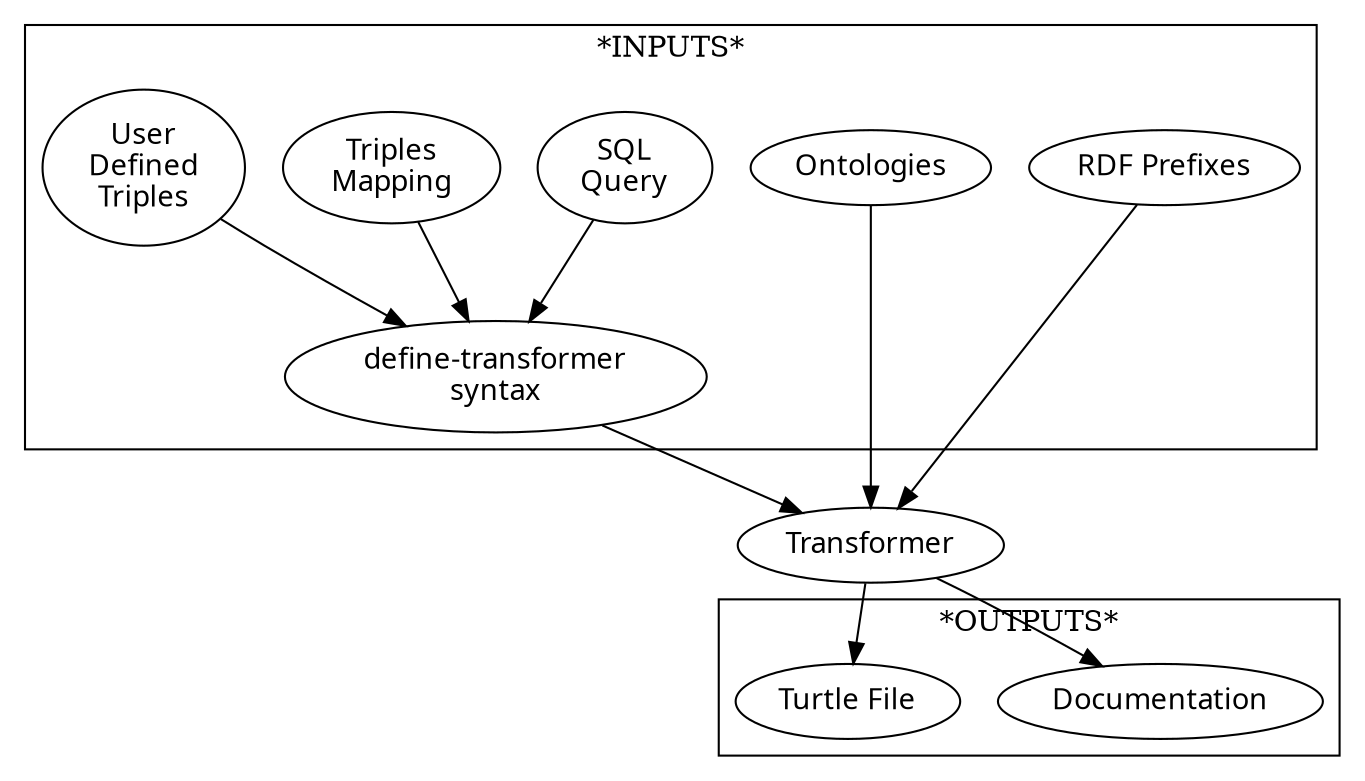 digraph {
    compound=true;
    node [ fontname="Handlee" ];
    subgraph cluster_inputs {
	label="*INPUTS*";
	"SQL\nQuery";
	"Triples\nMapping";
	"User\nDefined\nTriples";
	Ontologies;
	"define-transformer\nsyntax";
	"RDF Prefixes";
    }
    subgraph cluster_outputs {
	label = "*OUTPUTS*"
        Documentation;
	"Turtle File";
    }
    Transformer;
    "SQL\nQuery" -> "define-transformer\nsyntax";
    "User\nDefined\nTriples" -> "define-transformer\nsyntax";
    "Triples\nMapping" -> "define-transformer\nsyntax";
    "define-transformer\nsyntax" -> Transformer;
    "RDF Prefixes" -> Transformer;
    Ontologies -> Transformer;
    Transformer -> "Turtle File";
    Transformer -> Documentation;
}

